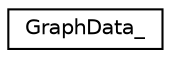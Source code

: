 digraph "Graphical Class Hierarchy"
{
  edge [fontname="Helvetica",fontsize="10",labelfontname="Helvetica",labelfontsize="10"];
  node [fontname="Helvetica",fontsize="10",shape=record];
  rankdir="LR";
  Node0 [label="GraphData_",height=0.2,width=0.4,color="black", fillcolor="white", style="filled",URL="$structGraphData__.html"];
}

